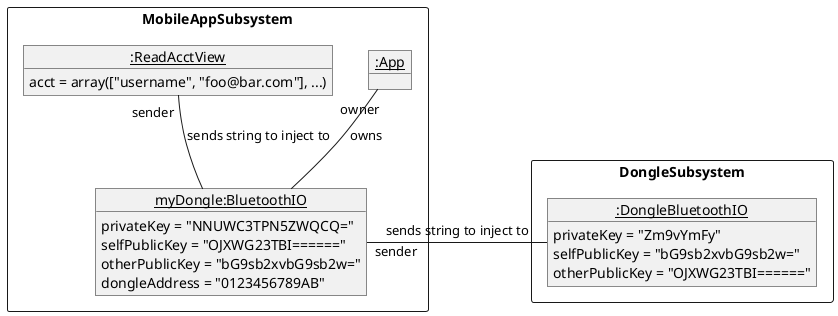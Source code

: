 @startuml
package MobileAppSubsystem <<rectangle>> {
        object "<u>:App" as o1
        object "<u>myDongle:BluetoothIO" as o2
        object "<u>:ReadAcctView" as o3
}

package DongleSubsystem <<rectangle>> {
        object "<u>:DongleBluetoothIO" as o4
}

o2 : privateKey = "NNUWC3TPN5ZWQCQ="
o2 : selfPublicKey = "OJXWG23TBI======"
o2 : otherPublicKey = "bG9sb2xvbG9sb2w="
o2 : dongleAddress = "0123456789AB"

o3 : acct = array(["username", "foo@bar.com"], ...)

o4 : privateKey = "Zm9vYmFy"
o4 : selfPublicKey = "bG9sb2xvbG9sb2w="
o4 : otherPublicKey = "OJXWG23TBI======"

o1 "owner" -- o2 : owns
o3 "sender" -- o2 : sends string to inject to
o2 "sender" -right- o4 : sends string to inject to
'o1 "user \n interface" -- o2 : has reference to
'o2 "owner" -- o3 : stores
'o3 "parent" -- o4 : owns

@enduml
